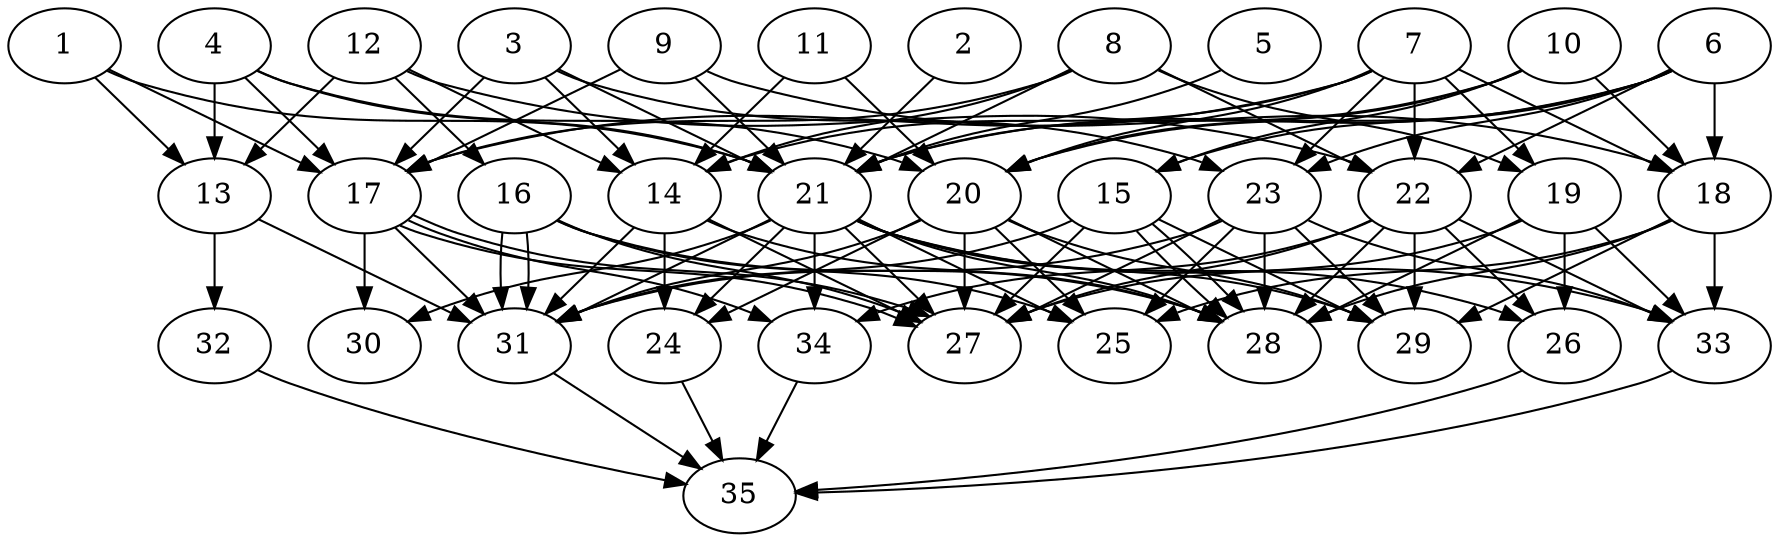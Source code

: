 // DAG automatically generated by daggen at Thu Oct  3 14:05:36 2019
// ./daggen --dot -n 35 --ccr 0.4 --fat 0.7 --regular 0.9 --density 0.9 --mindata 5242880 --maxdata 52428800 
digraph G {
  1 [size="15124480", alpha="0.08", expect_size="6049792"] 
  1 -> 13 [size ="6049792"]
  1 -> 17 [size ="6049792"]
  1 -> 21 [size ="6049792"]
  2 [size="128673280", alpha="0.16", expect_size="51469312"] 
  2 -> 21 [size ="51469312"]
  3 [size="16276480", alpha="0.13", expect_size="6510592"] 
  3 -> 14 [size ="6510592"]
  3 -> 17 [size ="6510592"]
  3 -> 21 [size ="6510592"]
  3 -> 23 [size ="6510592"]
  4 [size="42434560", alpha="0.04", expect_size="16973824"] 
  4 -> 13 [size ="16973824"]
  4 -> 17 [size ="16973824"]
  4 -> 20 [size ="16973824"]
  4 -> 21 [size ="16973824"]
  5 [size="41413120", alpha="0.03", expect_size="16565248"] 
  5 -> 21 [size ="16565248"]
  6 [size="129743360", alpha="0.00", expect_size="51897344"] 
  6 -> 15 [size ="51897344"]
  6 -> 18 [size ="51897344"]
  6 -> 20 [size ="51897344"]
  6 -> 21 [size ="51897344"]
  6 -> 22 [size ="51897344"]
  6 -> 23 [size ="51897344"]
  7 [size="125583360", alpha="0.18", expect_size="50233344"] 
  7 -> 14 [size ="50233344"]
  7 -> 17 [size ="50233344"]
  7 -> 18 [size ="50233344"]
  7 -> 19 [size ="50233344"]
  7 -> 20 [size ="50233344"]
  7 -> 22 [size ="50233344"]
  7 -> 23 [size ="50233344"]
  8 [size="21772800", alpha="0.03", expect_size="8709120"] 
  8 -> 14 [size ="8709120"]
  8 -> 17 [size ="8709120"]
  8 -> 19 [size ="8709120"]
  8 -> 21 [size ="8709120"]
  8 -> 22 [size ="8709120"]
  9 [size="25205760", alpha="0.08", expect_size="10082304"] 
  9 -> 17 [size ="10082304"]
  9 -> 18 [size ="10082304"]
  9 -> 21 [size ="10082304"]
  10 [size="120724480", alpha="0.12", expect_size="48289792"] 
  10 -> 15 [size ="48289792"]
  10 -> 18 [size ="48289792"]
  10 -> 20 [size ="48289792"]
  10 -> 21 [size ="48289792"]
  11 [size="19176960", alpha="0.16", expect_size="7670784"] 
  11 -> 14 [size ="7670784"]
  11 -> 20 [size ="7670784"]
  12 [size="66488320", alpha="0.05", expect_size="26595328"] 
  12 -> 13 [size ="26595328"]
  12 -> 14 [size ="26595328"]
  12 -> 16 [size ="26595328"]
  12 -> 22 [size ="26595328"]
  13 [size="41733120", alpha="0.13", expect_size="16693248"] 
  13 -> 31 [size ="16693248"]
  13 -> 32 [size ="16693248"]
  14 [size="121231360", alpha="0.16", expect_size="48492544"] 
  14 -> 24 [size ="48492544"]
  14 -> 27 [size ="48492544"]
  14 -> 28 [size ="48492544"]
  14 -> 31 [size ="48492544"]
  15 [size="28234240", alpha="0.08", expect_size="11293696"] 
  15 -> 27 [size ="11293696"]
  15 -> 28 [size ="11293696"]
  15 -> 28 [size ="11293696"]
  15 -> 29 [size ="11293696"]
  15 -> 31 [size ="11293696"]
  16 [size="48345600", alpha="0.00", expect_size="19338240"] 
  16 -> 25 [size ="19338240"]
  16 -> 27 [size ="19338240"]
  16 -> 28 [size ="19338240"]
  16 -> 31 [size ="19338240"]
  16 -> 31 [size ="19338240"]
  17 [size="50265600", alpha="0.10", expect_size="20106240"] 
  17 -> 27 [size ="20106240"]
  17 -> 27 [size ="20106240"]
  17 -> 30 [size ="20106240"]
  17 -> 31 [size ="20106240"]
  17 -> 34 [size ="20106240"]
  18 [size="36444160", alpha="0.04", expect_size="14577664"] 
  18 -> 25 [size ="14577664"]
  18 -> 28 [size ="14577664"]
  18 -> 29 [size ="14577664"]
  18 -> 33 [size ="14577664"]
  19 [size="53386240", alpha="0.19", expect_size="21354496"] 
  19 -> 26 [size ="21354496"]
  19 -> 27 [size ="21354496"]
  19 -> 28 [size ="21354496"]
  19 -> 33 [size ="21354496"]
  20 [size="99284480", alpha="0.02", expect_size="39713792"] 
  20 -> 24 [size ="39713792"]
  20 -> 25 [size ="39713792"]
  20 -> 27 [size ="39713792"]
  20 -> 28 [size ="39713792"]
  20 -> 29 [size ="39713792"]
  20 -> 31 [size ="39713792"]
  21 [size="49884160", alpha="0.05", expect_size="19953664"] 
  21 -> 24 [size ="19953664"]
  21 -> 25 [size ="19953664"]
  21 -> 26 [size ="19953664"]
  21 -> 27 [size ="19953664"]
  21 -> 28 [size ="19953664"]
  21 -> 29 [size ="19953664"]
  21 -> 30 [size ="19953664"]
  21 -> 31 [size ="19953664"]
  21 -> 33 [size ="19953664"]
  21 -> 34 [size ="19953664"]
  22 [size="25963520", alpha="0.08", expect_size="10385408"] 
  22 -> 26 [size ="10385408"]
  22 -> 27 [size ="10385408"]
  22 -> 28 [size ="10385408"]
  22 -> 29 [size ="10385408"]
  22 -> 33 [size ="10385408"]
  22 -> 34 [size ="10385408"]
  23 [size="56926720", alpha="0.11", expect_size="22770688"] 
  23 -> 25 [size ="22770688"]
  23 -> 27 [size ="22770688"]
  23 -> 28 [size ="22770688"]
  23 -> 29 [size ="22770688"]
  23 -> 31 [size ="22770688"]
  23 -> 33 [size ="22770688"]
  24 [size="15406080", alpha="0.19", expect_size="6162432"] 
  24 -> 35 [size ="6162432"]
  25 [size="112066560", alpha="0.12", expect_size="44826624"] 
  26 [size="41863680", alpha="0.05", expect_size="16745472"] 
  26 -> 35 [size ="16745472"]
  27 [size="43353600", alpha="0.17", expect_size="17341440"] 
  28 [size="104678400", alpha="0.10", expect_size="41871360"] 
  29 [size="127206400", alpha="0.05", expect_size="50882560"] 
  30 [size="123850240", alpha="0.19", expect_size="49540096"] 
  31 [size="18577920", alpha="0.14", expect_size="7431168"] 
  31 -> 35 [size ="7431168"]
  32 [size="49338880", alpha="0.17", expect_size="19735552"] 
  32 -> 35 [size ="19735552"]
  33 [size="95767040", alpha="0.06", expect_size="38306816"] 
  33 -> 35 [size ="38306816"]
  34 [size="43069440", alpha="0.13", expect_size="17227776"] 
  34 -> 35 [size ="17227776"]
  35 [size="38540800", alpha="0.02", expect_size="15416320"] 
}
